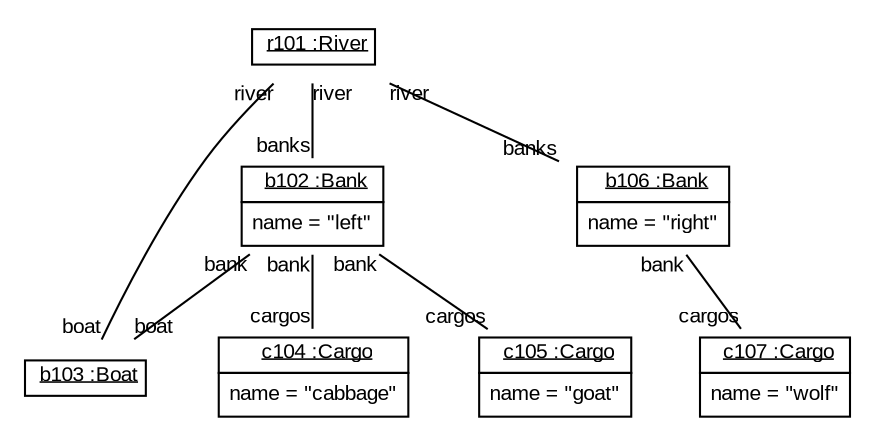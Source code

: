 graph ObjectDiagram {
   node [shape = none, fontsize = 10, fontname = "Arial"];
   edge [fontsize = 10, fontname = "Arial"];
   compound=true;

r101 [label=<<table border='0' cellborder='1' cellspacing='0'> <tr> <td href="../../SDMLib/src/org/sdmlib/models/patterns/example/ferrmansproblem/River.java"> <u>r101 :River</u></td></tr></table>>];
b102 [label=<<table border='0' cellborder='1' cellspacing='0'> <tr> <td href="../../SDMLib/src/org/sdmlib/models/patterns/example/ferrmansproblem/Bank.java"> <u>b102 :Bank</u></td></tr><tr><td><table border='0' cellborder='0' cellspacing='0'><tr><td align='left'>name = "left"</td></tr></table></td></tr></table>>];
b103 [label=<<table border='0' cellborder='1' cellspacing='0'> <tr> <td href="../../SDMLib/src/org/sdmlib/models/patterns/example/ferrmansproblem/Boat.java"> <u>b103 :Boat</u></td></tr></table>>];
c104 [label=<<table border='0' cellborder='1' cellspacing='0'> <tr> <td href="../../SDMLib/src/org/sdmlib/models/patterns/example/ferrmansproblem/Cargo.java"> <u>c104 :Cargo</u></td></tr><tr><td><table border='0' cellborder='0' cellspacing='0'><tr><td align='left'>name = "cabbage"</td></tr></table></td></tr></table>>];
c105 [label=<<table border='0' cellborder='1' cellspacing='0'> <tr> <td href="../../SDMLib/src/org/sdmlib/models/patterns/example/ferrmansproblem/Cargo.java"> <u>c105 :Cargo</u></td></tr><tr><td><table border='0' cellborder='0' cellspacing='0'><tr><td align='left'>name = "goat"</td></tr></table></td></tr></table>>];
b106 [label=<<table border='0' cellborder='1' cellspacing='0'> <tr> <td href="../../SDMLib/src/org/sdmlib/models/patterns/example/ferrmansproblem/Bank.java"> <u>b106 :Bank</u></td></tr><tr><td><table border='0' cellborder='0' cellspacing='0'><tr><td align='left'>name = "right"</td></tr></table></td></tr></table>>];
c107 [label=<<table border='0' cellborder='1' cellspacing='0'> <tr> <td href="../../SDMLib/src/org/sdmlib/models/patterns/example/ferrmansproblem/Cargo.java"> <u>c107 :Cargo</u></td></tr><tr><td><table border='0' cellborder='0' cellspacing='0'><tr><td align='left'>name = "wolf"</td></tr></table></td></tr></table>>];

r101 -- b102 [headlabel = "banks" taillabel = "river"];
r101 -- b106 [headlabel = "banks" taillabel = "river"];
r101 -- b103 [headlabel = "boat" taillabel = "river"];
b102 -- b103 [headlabel = "boat" taillabel = "bank"];
b102 -- c104 [headlabel = "cargos" taillabel = "bank"];
b102 -- c105 [headlabel = "cargos" taillabel = "bank"];
b106 -- c107 [headlabel = "cargos" taillabel = "bank"];
}
